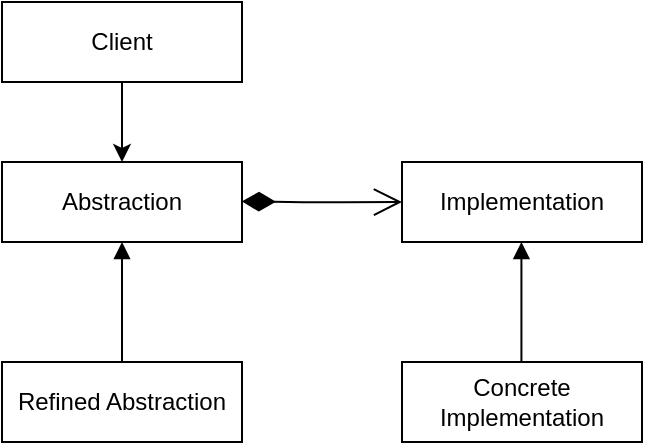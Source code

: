 <mxfile>
    <diagram id="0TfYIIAfRfxCK4mZy7hC" name="Page-1">
        <mxGraphModel dx="1046" dy="558" grid="1" gridSize="10" guides="1" tooltips="1" connect="1" arrows="1" fold="1" page="1" pageScale="1" pageWidth="827" pageHeight="1169" math="0" shadow="0">
            <root>
                <mxCell id="0"/>
                <mxCell id="1" parent="0"/>
                <mxCell id="4" style="edgeStyle=orthogonalEdgeStyle;rounded=0;orthogonalLoop=1;jettySize=auto;html=1;entryX=0.5;entryY=0;entryDx=0;entryDy=0;" parent="1" source="2" target="3" edge="1">
                    <mxGeometry relative="1" as="geometry"/>
                </mxCell>
                <mxCell id="2" value="Client" style="rounded=0;whiteSpace=wrap;html=1;" parent="1" vertex="1">
                    <mxGeometry x="130" y="150" width="120" height="40" as="geometry"/>
                </mxCell>
                <mxCell id="3" value="Abstraction" style="rounded=0;whiteSpace=wrap;html=1;" parent="1" vertex="1">
                    <mxGeometry x="130" y="230" width="120" height="40" as="geometry"/>
                </mxCell>
                <mxCell id="5" value="Implementation" style="rounded=0;whiteSpace=wrap;html=1;" parent="1" vertex="1">
                    <mxGeometry x="330" y="230" width="120" height="40" as="geometry"/>
                </mxCell>
                <mxCell id="14" value="" style="endArrow=open;html=1;endSize=12;startArrow=diamondThin;startSize=14;startFill=1;edgeStyle=orthogonalEdgeStyle;align=left;verticalAlign=bottom;entryX=0;entryY=0.5;entryDx=0;entryDy=0;" parent="1" target="5" edge="1">
                    <mxGeometry x="-1" y="3" relative="1" as="geometry">
                        <mxPoint x="250" y="249.71" as="sourcePoint"/>
                        <mxPoint x="300" y="250" as="targetPoint"/>
                    </mxGeometry>
                </mxCell>
                <mxCell id="15" value="Refined Abstraction" style="rounded=0;whiteSpace=wrap;html=1;" parent="1" vertex="1">
                    <mxGeometry x="130" y="330" width="120" height="40" as="geometry"/>
                </mxCell>
                <mxCell id="35" value="" style="endArrow=block;endFill=1;html=1;edgeStyle=orthogonalEdgeStyle;align=left;verticalAlign=top;exitX=0.5;exitY=0;exitDx=0;exitDy=0;entryX=0.5;entryY=1;entryDx=0;entryDy=0;" parent="1" source="15" target="3" edge="1">
                    <mxGeometry x="-1" relative="1" as="geometry">
                        <mxPoint x="90" y="380" as="sourcePoint"/>
                        <mxPoint x="250" y="380" as="targetPoint"/>
                    </mxGeometry>
                </mxCell>
                <mxCell id="37" value="Concrete Implementation" style="rounded=0;whiteSpace=wrap;html=1;" parent="1" vertex="1">
                    <mxGeometry x="330" y="330" width="120" height="40" as="geometry"/>
                </mxCell>
                <mxCell id="38" value="" style="endArrow=block;endFill=1;html=1;edgeStyle=orthogonalEdgeStyle;align=left;verticalAlign=top;exitX=0.5;exitY=0;exitDx=0;exitDy=0;entryX=0.5;entryY=1;entryDx=0;entryDy=0;" parent="1" edge="1">
                    <mxGeometry x="-1" relative="1" as="geometry">
                        <mxPoint x="389.71" y="330" as="sourcePoint"/>
                        <mxPoint x="389.71" y="270" as="targetPoint"/>
                    </mxGeometry>
                </mxCell>
            </root>
        </mxGraphModel>
    </diagram>
</mxfile>